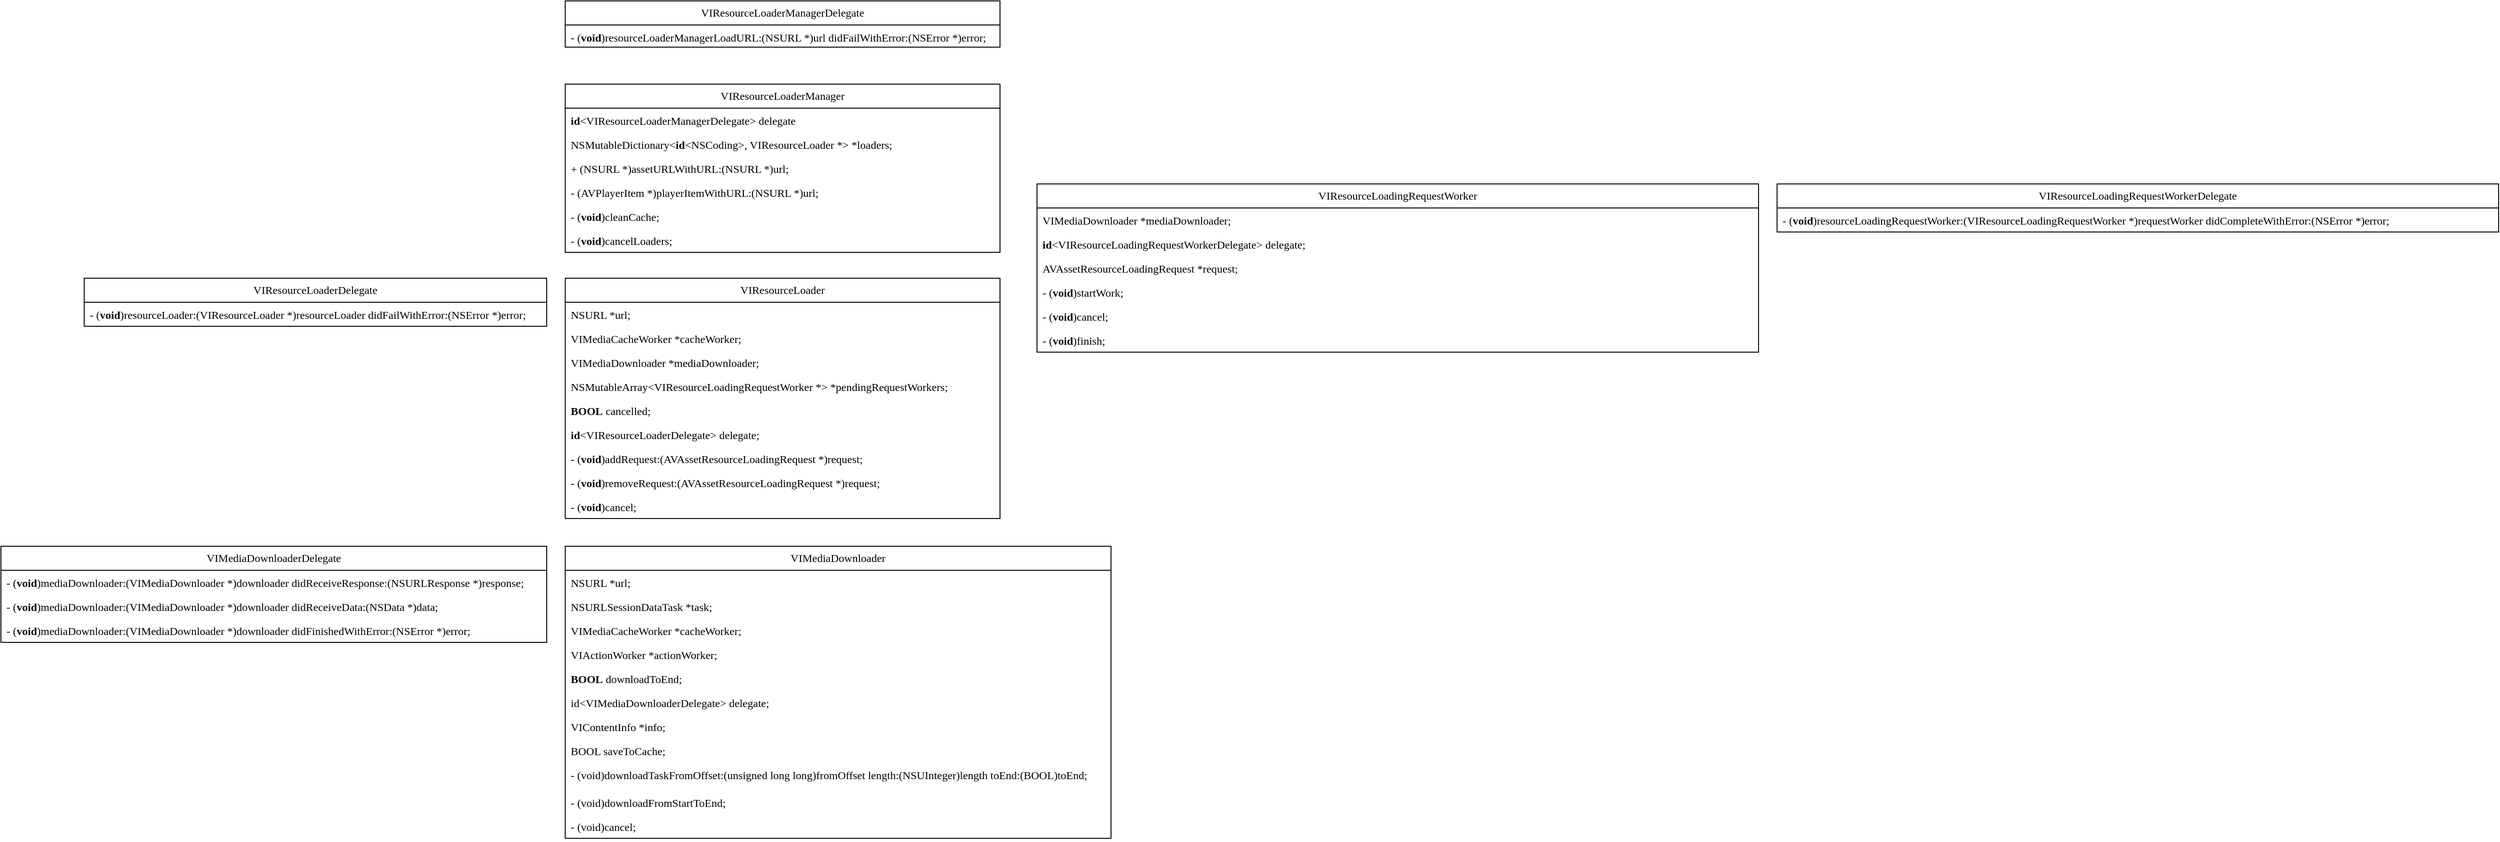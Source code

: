 <mxfile version="21.7.4" type="github">
  <diagram name="第 1 页" id="AwiXl6ef-VI3q09GI0J6">
    <mxGraphModel dx="1354" dy="610" grid="1" gridSize="10" guides="1" tooltips="1" connect="1" arrows="1" fold="1" page="0" pageScale="1" pageWidth="850" pageHeight="1100" math="0" shadow="0">
      <root>
        <mxCell id="0" />
        <mxCell id="1" parent="0" />
        <mxCell id="xC_Af7l8PVb6iAXZwbQy-2" value="VIResourceLoaderManager" style="swimlane;fontStyle=0;childLayout=stackLayout;horizontal=1;startSize=26;fillColor=none;horizontalStack=0;resizeParent=1;resizeParentMax=0;resizeLast=0;collapsible=1;marginBottom=0;whiteSpace=wrap;html=1;fontColor=#000000;fontFamily=Times New Roman;" vertex="1" parent="1">
          <mxGeometry x="500" y="370" width="470" height="182" as="geometry" />
        </mxCell>
        <mxCell id="xC_Af7l8PVb6iAXZwbQy-3" value="&lt;b&gt;id&lt;/b&gt;&lt;span style=&quot;&quot; class=&quot;s2&quot;&gt;&amp;lt;&lt;/span&gt;VIResourceLoaderManagerDelegate&lt;span style=&quot;&quot; class=&quot;s2&quot;&gt;&amp;gt; &lt;/span&gt;&lt;span style=&quot;&quot; class=&quot;s3&quot;&gt;delegate&lt;/span&gt;" style="text;strokeColor=none;fillColor=none;align=left;verticalAlign=top;spacingLeft=4;spacingRight=4;overflow=hidden;rotatable=0;points=[[0,0.5],[1,0.5]];portConstraint=eastwest;whiteSpace=wrap;html=1;fontColor=#000000;fontFamily=Times New Roman;" vertex="1" parent="xC_Af7l8PVb6iAXZwbQy-2">
          <mxGeometry y="26" width="470" height="26" as="geometry" />
        </mxCell>
        <mxCell id="xC_Af7l8PVb6iAXZwbQy-26" value="NSMutableDictionary&amp;lt;&lt;span style=&quot;&quot; class=&quot;s2&quot;&gt;&lt;b&gt;id&lt;/b&gt;&lt;/span&gt;&lt;span style=&quot;&quot; class=&quot;s1&quot;&gt;&amp;lt;&lt;/span&gt;NSCoding&lt;span style=&quot;&quot; class=&quot;s1&quot;&gt;&amp;gt;, &lt;/span&gt;&lt;span style=&quot;&quot; class=&quot;s3&quot;&gt;VIResourceLoader&lt;/span&gt;&lt;span style=&quot;&quot; class=&quot;s1&quot;&gt; *&amp;gt; *&lt;/span&gt;&lt;span style=&quot;&quot; class=&quot;s4&quot;&gt;loaders&lt;/span&gt;&lt;span style=&quot;&quot; class=&quot;s1&quot;&gt;;&lt;/span&gt;" style="text;strokeColor=none;fillColor=none;align=left;verticalAlign=top;spacingLeft=4;spacingRight=4;overflow=hidden;rotatable=0;points=[[0,0.5],[1,0.5]];portConstraint=eastwest;whiteSpace=wrap;html=1;fontColor=#000000;fontFamily=Times New Roman;" vertex="1" parent="xC_Af7l8PVb6iAXZwbQy-2">
          <mxGeometry y="52" width="470" height="26" as="geometry" />
        </mxCell>
        <mxCell id="xC_Af7l8PVb6iAXZwbQy-4" value="+ (&lt;span style=&quot;&quot; class=&quot;s2&quot;&gt;NSURL&lt;/span&gt;&lt;span style=&quot;&quot; class=&quot;s1&quot;&gt; *)&lt;/span&gt;assetURLWithURL&lt;span style=&quot;&quot; class=&quot;s1&quot;&gt;:(&lt;/span&gt;&lt;span style=&quot;&quot; class=&quot;s2&quot;&gt;NSURL&lt;/span&gt;&lt;span style=&quot;&quot; class=&quot;s1&quot;&gt; *)url;&lt;/span&gt;" style="text;strokeColor=none;fillColor=none;align=left;verticalAlign=top;spacingLeft=4;spacingRight=4;overflow=hidden;rotatable=0;points=[[0,0.5],[1,0.5]];portConstraint=eastwest;whiteSpace=wrap;html=1;fontColor=#000000;fontFamily=Times New Roman;" vertex="1" parent="xC_Af7l8PVb6iAXZwbQy-2">
          <mxGeometry y="78" width="470" height="26" as="geometry" />
        </mxCell>
        <mxCell id="xC_Af7l8PVb6iAXZwbQy-5" value="- (&lt;span style=&quot;&quot; class=&quot;s2&quot;&gt;AVPlayerItem&lt;/span&gt;&lt;span style=&quot;&quot; class=&quot;s1&quot;&gt; *)&lt;/span&gt;playerItemWithURL&lt;span style=&quot;&quot; class=&quot;s1&quot;&gt;:(&lt;/span&gt;&lt;span style=&quot;&quot; class=&quot;s2&quot;&gt;NSURL&lt;/span&gt;&lt;span style=&quot;&quot; class=&quot;s1&quot;&gt; *)url;&lt;/span&gt;" style="text;strokeColor=none;fillColor=none;align=left;verticalAlign=top;spacingLeft=4;spacingRight=4;overflow=hidden;rotatable=0;points=[[0,0.5],[1,0.5]];portConstraint=eastwest;whiteSpace=wrap;html=1;fontColor=#000000;fontFamily=Times New Roman;" vertex="1" parent="xC_Af7l8PVb6iAXZwbQy-2">
          <mxGeometry y="104" width="470" height="26" as="geometry" />
        </mxCell>
        <mxCell id="xC_Af7l8PVb6iAXZwbQy-6" value="- (&lt;span style=&quot;&quot; class=&quot;s2&quot;&gt;&lt;b&gt;void&lt;/b&gt;&lt;/span&gt;&lt;span style=&quot;&quot; class=&quot;s1&quot;&gt;)&lt;/span&gt;cleanCache&lt;span style=&quot;&quot; class=&quot;s1&quot;&gt;;&lt;/span&gt;" style="text;strokeColor=none;fillColor=none;align=left;verticalAlign=top;spacingLeft=4;spacingRight=4;overflow=hidden;rotatable=0;points=[[0,0.5],[1,0.5]];portConstraint=eastwest;whiteSpace=wrap;html=1;fontColor=#000000;fontFamily=Times New Roman;" vertex="1" parent="xC_Af7l8PVb6iAXZwbQy-2">
          <mxGeometry y="130" width="470" height="26" as="geometry" />
        </mxCell>
        <mxCell id="xC_Af7l8PVb6iAXZwbQy-19" value="- (&lt;span style=&quot;&quot; class=&quot;s2&quot;&gt;&lt;b&gt;void&lt;/b&gt;&lt;/span&gt;&lt;span style=&quot;&quot; class=&quot;s1&quot;&gt;)&lt;/span&gt;cancelLoaders&lt;span style=&quot;&quot; class=&quot;s1&quot;&gt;;&lt;/span&gt;" style="text;strokeColor=none;fillColor=none;align=left;verticalAlign=top;spacingLeft=4;spacingRight=4;overflow=hidden;rotatable=0;points=[[0,0.5],[1,0.5]];portConstraint=eastwest;whiteSpace=wrap;html=1;fontColor=#000000;fontFamily=Times New Roman;" vertex="1" parent="xC_Af7l8PVb6iAXZwbQy-2">
          <mxGeometry y="156" width="470" height="26" as="geometry" />
        </mxCell>
        <mxCell id="xC_Af7l8PVb6iAXZwbQy-7" value="VIResourceLoader" style="swimlane;fontStyle=0;childLayout=stackLayout;horizontal=1;startSize=26;fillColor=none;horizontalStack=0;resizeParent=1;resizeParentMax=0;resizeLast=0;collapsible=1;marginBottom=0;whiteSpace=wrap;html=1;fontColor=#000000;fontFamily=Times New Roman;" vertex="1" parent="1">
          <mxGeometry x="500" y="580" width="470" height="260" as="geometry" />
        </mxCell>
        <mxCell id="xC_Af7l8PVb6iAXZwbQy-8" value="NSURL *&lt;span style=&quot;&quot; class=&quot;s2&quot;&gt;url&lt;/span&gt;&lt;span style=&quot;&quot; class=&quot;s1&quot;&gt;;&lt;/span&gt;" style="text;strokeColor=none;fillColor=none;align=left;verticalAlign=top;spacingLeft=4;spacingRight=4;overflow=hidden;rotatable=0;points=[[0,0.5],[1,0.5]];portConstraint=eastwest;whiteSpace=wrap;html=1;fontColor=#000000;fontFamily=Times New Roman;" vertex="1" parent="xC_Af7l8PVb6iAXZwbQy-7">
          <mxGeometry y="26" width="470" height="26" as="geometry" />
        </mxCell>
        <mxCell id="xC_Af7l8PVb6iAXZwbQy-39" value="VIMediaCacheWorker *&lt;span style=&quot;&quot; class=&quot;s2&quot;&gt;cacheWorker&lt;/span&gt;&lt;span style=&quot;&quot; class=&quot;s1&quot;&gt;;&lt;/span&gt;" style="text;strokeColor=none;fillColor=none;align=left;verticalAlign=top;spacingLeft=4;spacingRight=4;overflow=hidden;rotatable=0;points=[[0,0.5],[1,0.5]];portConstraint=eastwest;whiteSpace=wrap;html=1;fontColor=#000000;fontFamily=Times New Roman;" vertex="1" parent="xC_Af7l8PVb6iAXZwbQy-7">
          <mxGeometry y="52" width="470" height="26" as="geometry" />
        </mxCell>
        <mxCell id="xC_Af7l8PVb6iAXZwbQy-40" value="VIMediaDownloader *&lt;span style=&quot;&quot; class=&quot;s2&quot;&gt;mediaDownloader&lt;/span&gt;&lt;span style=&quot;&quot; class=&quot;s1&quot;&gt;;&lt;/span&gt;" style="text;strokeColor=none;fillColor=none;align=left;verticalAlign=top;spacingLeft=4;spacingRight=4;overflow=hidden;rotatable=0;points=[[0,0.5],[1,0.5]];portConstraint=eastwest;whiteSpace=wrap;html=1;fontColor=#000000;fontFamily=Times New Roman;" vertex="1" parent="xC_Af7l8PVb6iAXZwbQy-7">
          <mxGeometry y="78" width="470" height="26" as="geometry" />
        </mxCell>
        <mxCell id="xC_Af7l8PVb6iAXZwbQy-41" value="NSMutableArray&lt;span style=&quot;&quot; class=&quot;s2&quot;&gt;&amp;lt;&lt;/span&gt;VIResourceLoadingRequestWorker&lt;span style=&quot;&quot; class=&quot;s2&quot;&gt; *&amp;gt; *&lt;/span&gt;&lt;span style=&quot;&quot; class=&quot;s3&quot;&gt;pendingRequestWorkers&lt;/span&gt;&lt;span style=&quot;&quot; class=&quot;s2&quot;&gt;;&lt;/span&gt;" style="text;strokeColor=none;fillColor=none;align=left;verticalAlign=top;spacingLeft=4;spacingRight=4;overflow=hidden;rotatable=0;points=[[0,0.5],[1,0.5]];portConstraint=eastwest;whiteSpace=wrap;html=1;fontColor=#000000;fontFamily=Times New Roman;" vertex="1" parent="xC_Af7l8PVb6iAXZwbQy-7">
          <mxGeometry y="104" width="470" height="26" as="geometry" />
        </mxCell>
        <mxCell id="xC_Af7l8PVb6iAXZwbQy-42" value="&lt;b&gt;BOOL&lt;/b&gt;&lt;span style=&quot;&quot; class=&quot;s2&quot;&gt; &lt;/span&gt;cancelled&lt;span style=&quot;&quot; class=&quot;s2&quot;&gt;;&lt;/span&gt;" style="text;strokeColor=none;fillColor=none;align=left;verticalAlign=top;spacingLeft=4;spacingRight=4;overflow=hidden;rotatable=0;points=[[0,0.5],[1,0.5]];portConstraint=eastwest;whiteSpace=wrap;html=1;fontColor=#000000;fontFamily=Times New Roman;" vertex="1" parent="xC_Af7l8PVb6iAXZwbQy-7">
          <mxGeometry y="130" width="470" height="26" as="geometry" />
        </mxCell>
        <mxCell id="xC_Af7l8PVb6iAXZwbQy-9" value="&lt;b&gt;id&lt;/b&gt;&lt;span style=&quot;&quot; class=&quot;s2&quot;&gt;&amp;lt;&lt;/span&gt;VIResourceLoaderDelegate&lt;span style=&quot;&quot; class=&quot;s2&quot;&gt;&amp;gt; &lt;/span&gt;&lt;span style=&quot;&quot; class=&quot;s3&quot;&gt;delegate&lt;/span&gt;&lt;span style=&quot;&quot; class=&quot;s2&quot;&gt;;&lt;/span&gt;" style="text;strokeColor=none;fillColor=none;align=left;verticalAlign=top;spacingLeft=4;spacingRight=4;overflow=hidden;rotatable=0;points=[[0,0.5],[1,0.5]];portConstraint=eastwest;whiteSpace=wrap;html=1;fontColor=#000000;fontFamily=Times New Roman;" vertex="1" parent="xC_Af7l8PVb6iAXZwbQy-7">
          <mxGeometry y="156" width="470" height="26" as="geometry" />
        </mxCell>
        <mxCell id="xC_Af7l8PVb6iAXZwbQy-10" value="- (&lt;span style=&quot;&quot; class=&quot;s2&quot;&gt;&lt;b&gt;void&lt;/b&gt;&lt;/span&gt;&lt;span style=&quot;&quot; class=&quot;s1&quot;&gt;)&lt;/span&gt;&lt;span style=&quot;&quot; class=&quot;s3&quot;&gt;addRequest&lt;/span&gt;&lt;span style=&quot;&quot; class=&quot;s1&quot;&gt;:(&lt;/span&gt;AVAssetResourceLoadingRequest&lt;span style=&quot;&quot; class=&quot;s1&quot;&gt; *)request;&lt;/span&gt;" style="text;strokeColor=none;fillColor=none;align=left;verticalAlign=top;spacingLeft=4;spacingRight=4;overflow=hidden;rotatable=0;points=[[0,0.5],[1,0.5]];portConstraint=eastwest;whiteSpace=wrap;html=1;fontColor=#000000;fontFamily=Times New Roman;" vertex="1" parent="xC_Af7l8PVb6iAXZwbQy-7">
          <mxGeometry y="182" width="470" height="26" as="geometry" />
        </mxCell>
        <mxCell id="xC_Af7l8PVb6iAXZwbQy-11" value="- (&lt;span style=&quot;&quot; class=&quot;s2&quot;&gt;&lt;b&gt;void&lt;/b&gt;&lt;/span&gt;&lt;span style=&quot;&quot; class=&quot;s1&quot;&gt;)&lt;/span&gt;&lt;span style=&quot;&quot; class=&quot;s3&quot;&gt;removeRequest&lt;/span&gt;&lt;span style=&quot;&quot; class=&quot;s1&quot;&gt;:(&lt;/span&gt;AVAssetResourceLoadingRequest&lt;span style=&quot;&quot; class=&quot;s1&quot;&gt; *)request;&lt;/span&gt;" style="text;strokeColor=none;fillColor=none;align=left;verticalAlign=top;spacingLeft=4;spacingRight=4;overflow=hidden;rotatable=0;points=[[0,0.5],[1,0.5]];portConstraint=eastwest;whiteSpace=wrap;html=1;fontColor=#000000;fontFamily=Times New Roman;" vertex="1" parent="xC_Af7l8PVb6iAXZwbQy-7">
          <mxGeometry y="208" width="470" height="26" as="geometry" />
        </mxCell>
        <mxCell id="xC_Af7l8PVb6iAXZwbQy-13" value="- (&lt;span style=&quot;&quot; class=&quot;s2&quot;&gt;&lt;b&gt;void&lt;/b&gt;&lt;/span&gt;&lt;span style=&quot;&quot; class=&quot;s1&quot;&gt;)&lt;/span&gt;cancel&lt;span style=&quot;&quot; class=&quot;s1&quot;&gt;;&lt;/span&gt;" style="text;strokeColor=none;fillColor=none;align=left;verticalAlign=top;spacingLeft=4;spacingRight=4;overflow=hidden;rotatable=0;points=[[0,0.5],[1,0.5]];portConstraint=eastwest;whiteSpace=wrap;html=1;fontColor=#000000;fontFamily=Times New Roman;" vertex="1" parent="xC_Af7l8PVb6iAXZwbQy-7">
          <mxGeometry y="234" width="470" height="26" as="geometry" />
        </mxCell>
        <mxCell id="xC_Af7l8PVb6iAXZwbQy-20" value="VIResourceLoaderManagerDelegate" style="swimlane;fontStyle=0;childLayout=stackLayout;horizontal=1;startSize=26;fillColor=none;horizontalStack=0;resizeParent=1;resizeParentMax=0;resizeLast=0;collapsible=1;marginBottom=0;whiteSpace=wrap;html=1;fontColor=#000000;fontFamily=Times New Roman;" vertex="1" parent="1">
          <mxGeometry x="500" y="280" width="470" height="50" as="geometry" />
        </mxCell>
        <mxCell id="xC_Af7l8PVb6iAXZwbQy-21" value="- (&lt;span style=&quot;&quot; class=&quot;s2&quot;&gt;&lt;b&gt;void&lt;/b&gt;&lt;/span&gt;&lt;span style=&quot;&quot; class=&quot;s1&quot;&gt;)&lt;/span&gt;resourceLoaderManagerLoadURL&lt;span style=&quot;&quot; class=&quot;s1&quot;&gt;:(&lt;/span&gt;&lt;span style=&quot;&quot; class=&quot;s3&quot;&gt;NSURL&lt;/span&gt;&lt;span style=&quot;&quot; class=&quot;s1&quot;&gt; *)url &lt;/span&gt;didFailWithError&lt;span style=&quot;&quot; class=&quot;s1&quot;&gt;:(&lt;/span&gt;&lt;span style=&quot;&quot; class=&quot;s3&quot;&gt;NSError&lt;/span&gt;&lt;span style=&quot;&quot; class=&quot;s1&quot;&gt; *)error;&lt;/span&gt;" style="text;strokeColor=none;fillColor=none;align=left;verticalAlign=top;spacingLeft=4;spacingRight=4;overflow=hidden;rotatable=0;points=[[0,0.5],[1,0.5]];portConstraint=eastwest;whiteSpace=wrap;html=1;fontColor=#000000;fontFamily=Times New Roman;" vertex="1" parent="xC_Af7l8PVb6iAXZwbQy-20">
          <mxGeometry y="26" width="470" height="24" as="geometry" />
        </mxCell>
        <mxCell id="xC_Af7l8PVb6iAXZwbQy-27" value="VIResourceLoaderDelegate" style="swimlane;fontStyle=0;childLayout=stackLayout;horizontal=1;startSize=26;fillColor=none;horizontalStack=0;resizeParent=1;resizeParentMax=0;resizeLast=0;collapsible=1;marginBottom=0;whiteSpace=wrap;html=1;fontColor=#000000;fontFamily=Times New Roman;" vertex="1" parent="1">
          <mxGeometry x="-20" y="580" width="500" height="52" as="geometry" />
        </mxCell>
        <mxCell id="xC_Af7l8PVb6iAXZwbQy-28" value="- (&lt;b&gt;void&lt;/b&gt;)&lt;span style=&quot;&quot; class=&quot;s2&quot;&gt;resourceLoader&lt;/span&gt;:(&lt;span style=&quot;&quot; class=&quot;s3&quot;&gt;VIResourceLoader&lt;/span&gt; *)resourceLoader &lt;span style=&quot;&quot; class=&quot;s2&quot;&gt;didFailWithError&lt;/span&gt;:(&lt;span style=&quot;&quot; class=&quot;s4&quot;&gt;NSError&lt;/span&gt; *)error;" style="text;strokeColor=none;fillColor=none;align=left;verticalAlign=top;spacingLeft=4;spacingRight=4;overflow=hidden;rotatable=0;points=[[0,0.5],[1,0.5]];portConstraint=eastwest;whiteSpace=wrap;html=1;fontColor=#000000;fontFamily=Times New Roman;" vertex="1" parent="xC_Af7l8PVb6iAXZwbQy-27">
          <mxGeometry y="26" width="500" height="26" as="geometry" />
        </mxCell>
        <mxCell id="xC_Af7l8PVb6iAXZwbQy-43" value="VIMediaDownloader" style="swimlane;fontStyle=0;childLayout=stackLayout;horizontal=1;startSize=26;fillColor=none;horizontalStack=0;resizeParent=1;resizeParentMax=0;resizeLast=0;collapsible=1;marginBottom=0;whiteSpace=wrap;fontColor=#000000;fontFamily=Times New Roman;html=1;" vertex="1" parent="1">
          <mxGeometry x="500" y="870" width="590" height="316" as="geometry" />
        </mxCell>
        <mxCell id="xC_Af7l8PVb6iAXZwbQy-44" value="NSURL *url;" style="text;strokeColor=none;fillColor=none;align=left;verticalAlign=top;spacingLeft=4;spacingRight=4;overflow=hidden;rotatable=0;points=[[0,0.5],[1,0.5]];portConstraint=eastwest;whiteSpace=wrap;fontColor=#000000;fontFamily=Times New Roman;html=1;" vertex="1" parent="xC_Af7l8PVb6iAXZwbQy-43">
          <mxGeometry y="26" width="590" height="26" as="geometry" />
        </mxCell>
        <mxCell id="xC_Af7l8PVb6iAXZwbQy-61" value="NSURLSessionDataTask *&lt;span style=&quot;&quot; class=&quot;s2&quot;&gt;task&lt;/span&gt;&lt;span style=&quot;&quot; class=&quot;s1&quot;&gt;;&lt;/span&gt;" style="text;strokeColor=none;fillColor=none;align=left;verticalAlign=top;spacingLeft=4;spacingRight=4;overflow=hidden;rotatable=0;points=[[0,0.5],[1,0.5]];portConstraint=eastwest;whiteSpace=wrap;fontColor=#000000;fontFamily=Times New Roman;html=1;" vertex="1" parent="xC_Af7l8PVb6iAXZwbQy-43">
          <mxGeometry y="52" width="590" height="26" as="geometry" />
        </mxCell>
        <mxCell id="xC_Af7l8PVb6iAXZwbQy-63" value="VIMediaCacheWorker *&lt;span style=&quot;&quot; class=&quot;s2&quot;&gt;cacheWorker&lt;/span&gt;&lt;span style=&quot;&quot; class=&quot;s1&quot;&gt;;&lt;/span&gt;" style="text;strokeColor=none;fillColor=none;align=left;verticalAlign=top;spacingLeft=4;spacingRight=4;overflow=hidden;rotatable=0;points=[[0,0.5],[1,0.5]];portConstraint=eastwest;whiteSpace=wrap;fontColor=#000000;fontFamily=Times New Roman;html=1;" vertex="1" parent="xC_Af7l8PVb6iAXZwbQy-43">
          <mxGeometry y="78" width="590" height="26" as="geometry" />
        </mxCell>
        <mxCell id="xC_Af7l8PVb6iAXZwbQy-62" value="VIActionWorker *&lt;span style=&quot;&quot; class=&quot;s2&quot;&gt;actionWorker&lt;/span&gt;&lt;span style=&quot;&quot; class=&quot;s1&quot;&gt;;&lt;/span&gt;" style="text;strokeColor=none;fillColor=none;align=left;verticalAlign=top;spacingLeft=4;spacingRight=4;overflow=hidden;rotatable=0;points=[[0,0.5],[1,0.5]];portConstraint=eastwest;whiteSpace=wrap;fontColor=#000000;fontFamily=Times New Roman;html=1;" vertex="1" parent="xC_Af7l8PVb6iAXZwbQy-43">
          <mxGeometry y="104" width="590" height="26" as="geometry" />
        </mxCell>
        <mxCell id="xC_Af7l8PVb6iAXZwbQy-64" value="&lt;b&gt;BOOL&lt;/b&gt;&lt;span style=&quot;&quot; class=&quot;s2&quot;&gt; &lt;/span&gt;downloadToEnd&lt;span style=&quot;&quot; class=&quot;s2&quot;&gt;;&lt;/span&gt;" style="text;strokeColor=none;fillColor=none;align=left;verticalAlign=top;spacingLeft=4;spacingRight=4;overflow=hidden;rotatable=0;points=[[0,0.5],[1,0.5]];portConstraint=eastwest;whiteSpace=wrap;fontColor=#000000;fontFamily=Times New Roman;html=1;" vertex="1" parent="xC_Af7l8PVb6iAXZwbQy-43">
          <mxGeometry y="130" width="590" height="26" as="geometry" />
        </mxCell>
        <mxCell id="xC_Af7l8PVb6iAXZwbQy-45" value="id&amp;lt;VIMediaDownloaderDelegate&amp;gt; delegate;" style="text;strokeColor=none;fillColor=none;align=left;verticalAlign=top;spacingLeft=4;spacingRight=4;overflow=hidden;rotatable=0;points=[[0,0.5],[1,0.5]];portConstraint=eastwest;whiteSpace=wrap;fontColor=#000000;fontFamily=Times New Roman;html=1;" vertex="1" parent="xC_Af7l8PVb6iAXZwbQy-43">
          <mxGeometry y="156" width="590" height="26" as="geometry" />
        </mxCell>
        <mxCell id="xC_Af7l8PVb6iAXZwbQy-46" value="VIContentInfo *info;" style="text;strokeColor=none;fillColor=none;align=left;verticalAlign=top;spacingLeft=4;spacingRight=4;overflow=hidden;rotatable=0;points=[[0,0.5],[1,0.5]];portConstraint=eastwest;whiteSpace=wrap;fontColor=#000000;fontFamily=Times New Roman;html=1;" vertex="1" parent="xC_Af7l8PVb6iAXZwbQy-43">
          <mxGeometry y="182" width="590" height="26" as="geometry" />
        </mxCell>
        <mxCell id="xC_Af7l8PVb6iAXZwbQy-47" value="BOOL saveToCache;" style="text;strokeColor=none;fillColor=none;align=left;verticalAlign=top;spacingLeft=4;spacingRight=4;overflow=hidden;rotatable=0;points=[[0,0.5],[1,0.5]];portConstraint=eastwest;whiteSpace=wrap;fontColor=#000000;fontFamily=Times New Roman;html=1;" vertex="1" parent="xC_Af7l8PVb6iAXZwbQy-43">
          <mxGeometry y="208" width="590" height="26" as="geometry" />
        </mxCell>
        <mxCell id="xC_Af7l8PVb6iAXZwbQy-48" value="- (void)downloadTaskFromOffset:(unsigned long long)fromOffset length:(NSUInteger)length toEnd:(BOOL)toEnd;" style="text;strokeColor=none;fillColor=none;align=left;verticalAlign=top;spacingLeft=4;spacingRight=4;overflow=hidden;rotatable=0;points=[[0,0.5],[1,0.5]];portConstraint=eastwest;whiteSpace=wrap;fontColor=#000000;fontFamily=Times New Roman;html=1;" vertex="1" parent="xC_Af7l8PVb6iAXZwbQy-43">
          <mxGeometry y="234" width="590" height="30" as="geometry" />
        </mxCell>
        <mxCell id="xC_Af7l8PVb6iAXZwbQy-49" value="- (void)downloadFromStartToEnd;" style="text;strokeColor=none;fillColor=none;align=left;verticalAlign=top;spacingLeft=4;spacingRight=4;overflow=hidden;rotatable=0;points=[[0,0.5],[1,0.5]];portConstraint=eastwest;whiteSpace=wrap;fontColor=#000000;fontFamily=Times New Roman;html=1;" vertex="1" parent="xC_Af7l8PVb6iAXZwbQy-43">
          <mxGeometry y="264" width="590" height="26" as="geometry" />
        </mxCell>
        <mxCell id="xC_Af7l8PVb6iAXZwbQy-50" value="- (void)cancel;" style="text;strokeColor=none;fillColor=none;align=left;verticalAlign=top;spacingLeft=4;spacingRight=4;overflow=hidden;rotatable=0;points=[[0,0.5],[1,0.5]];portConstraint=eastwest;whiteSpace=wrap;fontColor=#000000;fontFamily=Times New Roman;html=1;" vertex="1" parent="xC_Af7l8PVb6iAXZwbQy-43">
          <mxGeometry y="290" width="590" height="26" as="geometry" />
        </mxCell>
        <mxCell id="xC_Af7l8PVb6iAXZwbQy-53" value="VIMediaDownloaderDelegate" style="swimlane;fontStyle=0;childLayout=stackLayout;horizontal=1;startSize=26;fillColor=none;horizontalStack=0;resizeParent=1;resizeParentMax=0;resizeLast=0;collapsible=1;marginBottom=0;whiteSpace=wrap;fontColor=#000000;fontFamily=Times New Roman;html=1;" vertex="1" parent="1">
          <mxGeometry x="-110" y="870" width="590" height="104" as="geometry" />
        </mxCell>
        <mxCell id="xC_Af7l8PVb6iAXZwbQy-54" value="- (&lt;b&gt;void&lt;/b&gt;)&lt;span style=&quot;&quot; class=&quot;s2&quot;&gt;mediaDownloader&lt;/span&gt;:(&lt;span style=&quot;&quot; class=&quot;s3&quot;&gt;VIMediaDownloader&lt;/span&gt; *)downloader &lt;span style=&quot;&quot; class=&quot;s2&quot;&gt;didReceiveResponse&lt;/span&gt;:(&lt;span style=&quot;&quot; class=&quot;s4&quot;&gt;NSURLResponse&lt;/span&gt; *)response;" style="text;strokeColor=none;fillColor=none;align=left;verticalAlign=top;spacingLeft=4;spacingRight=4;overflow=hidden;rotatable=0;points=[[0,0.5],[1,0.5]];portConstraint=eastwest;whiteSpace=wrap;fontColor=#000000;fontFamily=Times New Roman;html=1;" vertex="1" parent="xC_Af7l8PVb6iAXZwbQy-53">
          <mxGeometry y="26" width="590" height="26" as="geometry" />
        </mxCell>
        <mxCell id="xC_Af7l8PVb6iAXZwbQy-55" value="- (&lt;b&gt;void&lt;/b&gt;)&lt;span style=&quot;&quot; class=&quot;s2&quot;&gt;mediaDownloader&lt;/span&gt;:(&lt;span style=&quot;&quot; class=&quot;s3&quot;&gt;VIMediaDownloader&lt;/span&gt; *)downloader &lt;span style=&quot;&quot; class=&quot;s2&quot;&gt;didReceiveData&lt;/span&gt;:(&lt;span style=&quot;&quot; class=&quot;s4&quot;&gt;NSData&lt;/span&gt; *)data;" style="text;strokeColor=none;fillColor=none;align=left;verticalAlign=top;spacingLeft=4;spacingRight=4;overflow=hidden;rotatable=0;points=[[0,0.5],[1,0.5]];portConstraint=eastwest;whiteSpace=wrap;fontColor=#000000;fontFamily=Times New Roman;html=1;" vertex="1" parent="xC_Af7l8PVb6iAXZwbQy-53">
          <mxGeometry y="52" width="590" height="26" as="geometry" />
        </mxCell>
        <mxCell id="xC_Af7l8PVb6iAXZwbQy-56" value="- (&lt;span style=&quot;&quot; class=&quot;s2&quot;&gt;&lt;b&gt;void&lt;/b&gt;&lt;/span&gt;&lt;span style=&quot;&quot; class=&quot;s1&quot;&gt;)&lt;/span&gt;mediaDownloader&lt;span style=&quot;&quot; class=&quot;s1&quot;&gt;:(&lt;/span&gt;&lt;span style=&quot;&quot; class=&quot;s3&quot;&gt;VIMediaDownloader&lt;/span&gt;&lt;span style=&quot;&quot; class=&quot;s1&quot;&gt; *)downloader &lt;/span&gt;didFinishedWithError&lt;span style=&quot;&quot; class=&quot;s1&quot;&gt;:(&lt;/span&gt;&lt;span style=&quot;&quot; class=&quot;s4&quot;&gt;NSError&lt;/span&gt;&lt;span style=&quot;&quot; class=&quot;s1&quot;&gt; *)error;&lt;/span&gt;" style="text;strokeColor=none;fillColor=none;align=left;verticalAlign=top;spacingLeft=4;spacingRight=4;overflow=hidden;rotatable=0;points=[[0,0.5],[1,0.5]];portConstraint=eastwest;whiteSpace=wrap;fontColor=#000000;fontFamily=Times New Roman;html=1;" vertex="1" parent="xC_Af7l8PVb6iAXZwbQy-53">
          <mxGeometry y="78" width="590" height="26" as="geometry" />
        </mxCell>
        <mxCell id="xC_Af7l8PVb6iAXZwbQy-65" value="VIResourceLoadingRequestWorker" style="swimlane;fontStyle=0;childLayout=stackLayout;horizontal=1;startSize=26;fillColor=none;horizontalStack=0;resizeParent=1;resizeParentMax=0;resizeLast=0;collapsible=1;marginBottom=0;whiteSpace=wrap;fontColor=#000000;fontFamily=Times New Roman;html=1;" vertex="1" parent="1">
          <mxGeometry x="1010" y="478" width="780" height="182" as="geometry" />
        </mxCell>
        <mxCell id="xC_Af7l8PVb6iAXZwbQy-67" value="VIMediaDownloader *&lt;span style=&quot;&quot; class=&quot;s2&quot;&gt;mediaDownloader&lt;/span&gt;&lt;span style=&quot;&quot; class=&quot;s1&quot;&gt;;&lt;/span&gt;" style="text;strokeColor=none;fillColor=none;align=left;verticalAlign=top;spacingLeft=4;spacingRight=4;overflow=hidden;rotatable=0;points=[[0,0.5],[1,0.5]];portConstraint=eastwest;whiteSpace=wrap;fontColor=#000000;fontFamily=Times New Roman;html=1;" vertex="1" parent="xC_Af7l8PVb6iAXZwbQy-65">
          <mxGeometry y="26" width="780" height="26" as="geometry" />
        </mxCell>
        <mxCell id="xC_Af7l8PVb6iAXZwbQy-84" value="&lt;b&gt;id&lt;/b&gt;&lt;span style=&quot;&quot; class=&quot;s2&quot;&gt;&amp;lt;&lt;/span&gt;VIResourceLoadingRequestWorkerDelegate&lt;span style=&quot;&quot; class=&quot;s2&quot;&gt;&amp;gt; &lt;/span&gt;&lt;span style=&quot;&quot; class=&quot;s3&quot;&gt;delegate&lt;/span&gt;&lt;span style=&quot;&quot; class=&quot;s2&quot;&gt;;&lt;/span&gt;" style="text;strokeColor=none;fillColor=none;align=left;verticalAlign=top;spacingLeft=4;spacingRight=4;overflow=hidden;rotatable=0;points=[[0,0.5],[1,0.5]];portConstraint=eastwest;whiteSpace=wrap;fontColor=#000000;fontFamily=Times New Roman;html=1;" vertex="1" parent="xC_Af7l8PVb6iAXZwbQy-65">
          <mxGeometry y="52" width="780" height="26" as="geometry" />
        </mxCell>
        <mxCell id="xC_Af7l8PVb6iAXZwbQy-68" value="AVAssetResourceLoadingRequest *&lt;span style=&quot;&quot; class=&quot;s2&quot;&gt;request&lt;/span&gt;&lt;span style=&quot;&quot; class=&quot;s1&quot;&gt;;&lt;/span&gt;" style="text;strokeColor=none;fillColor=none;align=left;verticalAlign=top;spacingLeft=4;spacingRight=4;overflow=hidden;rotatable=0;points=[[0,0.5],[1,0.5]];portConstraint=eastwest;whiteSpace=wrap;fontColor=#000000;fontFamily=Times New Roman;html=1;" vertex="1" parent="xC_Af7l8PVb6iAXZwbQy-65">
          <mxGeometry y="78" width="780" height="26" as="geometry" />
        </mxCell>
        <mxCell id="xC_Af7l8PVb6iAXZwbQy-69" value="- (&lt;span style=&quot;&quot; class=&quot;s2&quot;&gt;&lt;b&gt;void&lt;/b&gt;&lt;/span&gt;&lt;span style=&quot;&quot; class=&quot;s1&quot;&gt;)&lt;/span&gt;startWork&lt;span style=&quot;&quot; class=&quot;s1&quot;&gt;;&lt;/span&gt;" style="text;strokeColor=none;fillColor=none;align=left;verticalAlign=top;spacingLeft=4;spacingRight=4;overflow=hidden;rotatable=0;points=[[0,0.5],[1,0.5]];portConstraint=eastwest;whiteSpace=wrap;fontColor=#000000;fontFamily=Times New Roman;html=1;" vertex="1" parent="xC_Af7l8PVb6iAXZwbQy-65">
          <mxGeometry y="104" width="780" height="26" as="geometry" />
        </mxCell>
        <mxCell id="xC_Af7l8PVb6iAXZwbQy-70" value="- (&lt;span style=&quot;&quot; class=&quot;s2&quot;&gt;&lt;b&gt;void&lt;/b&gt;&lt;/span&gt;&lt;span style=&quot;&quot; class=&quot;s1&quot;&gt;)&lt;/span&gt;cancel&lt;span style=&quot;&quot; class=&quot;s1&quot;&gt;;&lt;/span&gt;" style="text;strokeColor=none;fillColor=none;align=left;verticalAlign=top;spacingLeft=4;spacingRight=4;overflow=hidden;rotatable=0;points=[[0,0.5],[1,0.5]];portConstraint=eastwest;whiteSpace=wrap;fontColor=#000000;fontFamily=Times New Roman;html=1;" vertex="1" parent="xC_Af7l8PVb6iAXZwbQy-65">
          <mxGeometry y="130" width="780" height="26" as="geometry" />
        </mxCell>
        <mxCell id="xC_Af7l8PVb6iAXZwbQy-71" value="- (&lt;span style=&quot;&quot; class=&quot;s2&quot;&gt;&lt;b&gt;void&lt;/b&gt;&lt;/span&gt;&lt;span style=&quot;&quot; class=&quot;s1&quot;&gt;)&lt;/span&gt;finish&lt;span style=&quot;&quot; class=&quot;s1&quot;&gt;;&lt;/span&gt;" style="text;strokeColor=none;fillColor=none;align=left;verticalAlign=top;spacingLeft=4;spacingRight=4;overflow=hidden;rotatable=0;points=[[0,0.5],[1,0.5]];portConstraint=eastwest;whiteSpace=wrap;fontColor=#000000;fontFamily=Times New Roman;html=1;" vertex="1" parent="xC_Af7l8PVb6iAXZwbQy-65">
          <mxGeometry y="156" width="780" height="26" as="geometry" />
        </mxCell>
        <mxCell id="xC_Af7l8PVb6iAXZwbQy-77" value="VIResourceLoadingRequestWorkerDelegate" style="swimlane;fontStyle=0;childLayout=stackLayout;horizontal=1;startSize=26;fillColor=none;horizontalStack=0;resizeParent=1;resizeParentMax=0;resizeLast=0;collapsible=1;marginBottom=0;whiteSpace=wrap;fontColor=#000000;fontFamily=Times New Roman;html=1;" vertex="1" parent="1">
          <mxGeometry x="1810" y="478" width="780" height="52" as="geometry" />
        </mxCell>
        <mxCell id="xC_Af7l8PVb6iAXZwbQy-78" value="- (&lt;span style=&quot;&quot; class=&quot;s2&quot;&gt;&lt;b&gt;void&lt;/b&gt;&lt;/span&gt;&lt;span style=&quot;&quot; class=&quot;s1&quot;&gt;)&lt;/span&gt;resourceLoadingRequestWorker&lt;span style=&quot;&quot; class=&quot;s1&quot;&gt;:(&lt;/span&gt;&lt;span style=&quot;&quot; class=&quot;s3&quot;&gt;VIResourceLoadingRequestWorker&lt;/span&gt;&lt;span style=&quot;&quot; class=&quot;s1&quot;&gt; *)requestWorker &lt;/span&gt;didCompleteWithError&lt;span style=&quot;&quot; class=&quot;s1&quot;&gt;:(&lt;/span&gt;&lt;span style=&quot;&quot; class=&quot;s4&quot;&gt;NSError&lt;/span&gt;&lt;span style=&quot;&quot; class=&quot;s1&quot;&gt; *)error;&lt;/span&gt;" style="text;strokeColor=none;fillColor=none;align=left;verticalAlign=top;spacingLeft=4;spacingRight=4;overflow=hidden;rotatable=0;points=[[0,0.5],[1,0.5]];portConstraint=eastwest;whiteSpace=wrap;fontColor=#000000;fontFamily=Times New Roman;html=1;" vertex="1" parent="xC_Af7l8PVb6iAXZwbQy-77">
          <mxGeometry y="26" width="780" height="26" as="geometry" />
        </mxCell>
      </root>
    </mxGraphModel>
  </diagram>
</mxfile>
